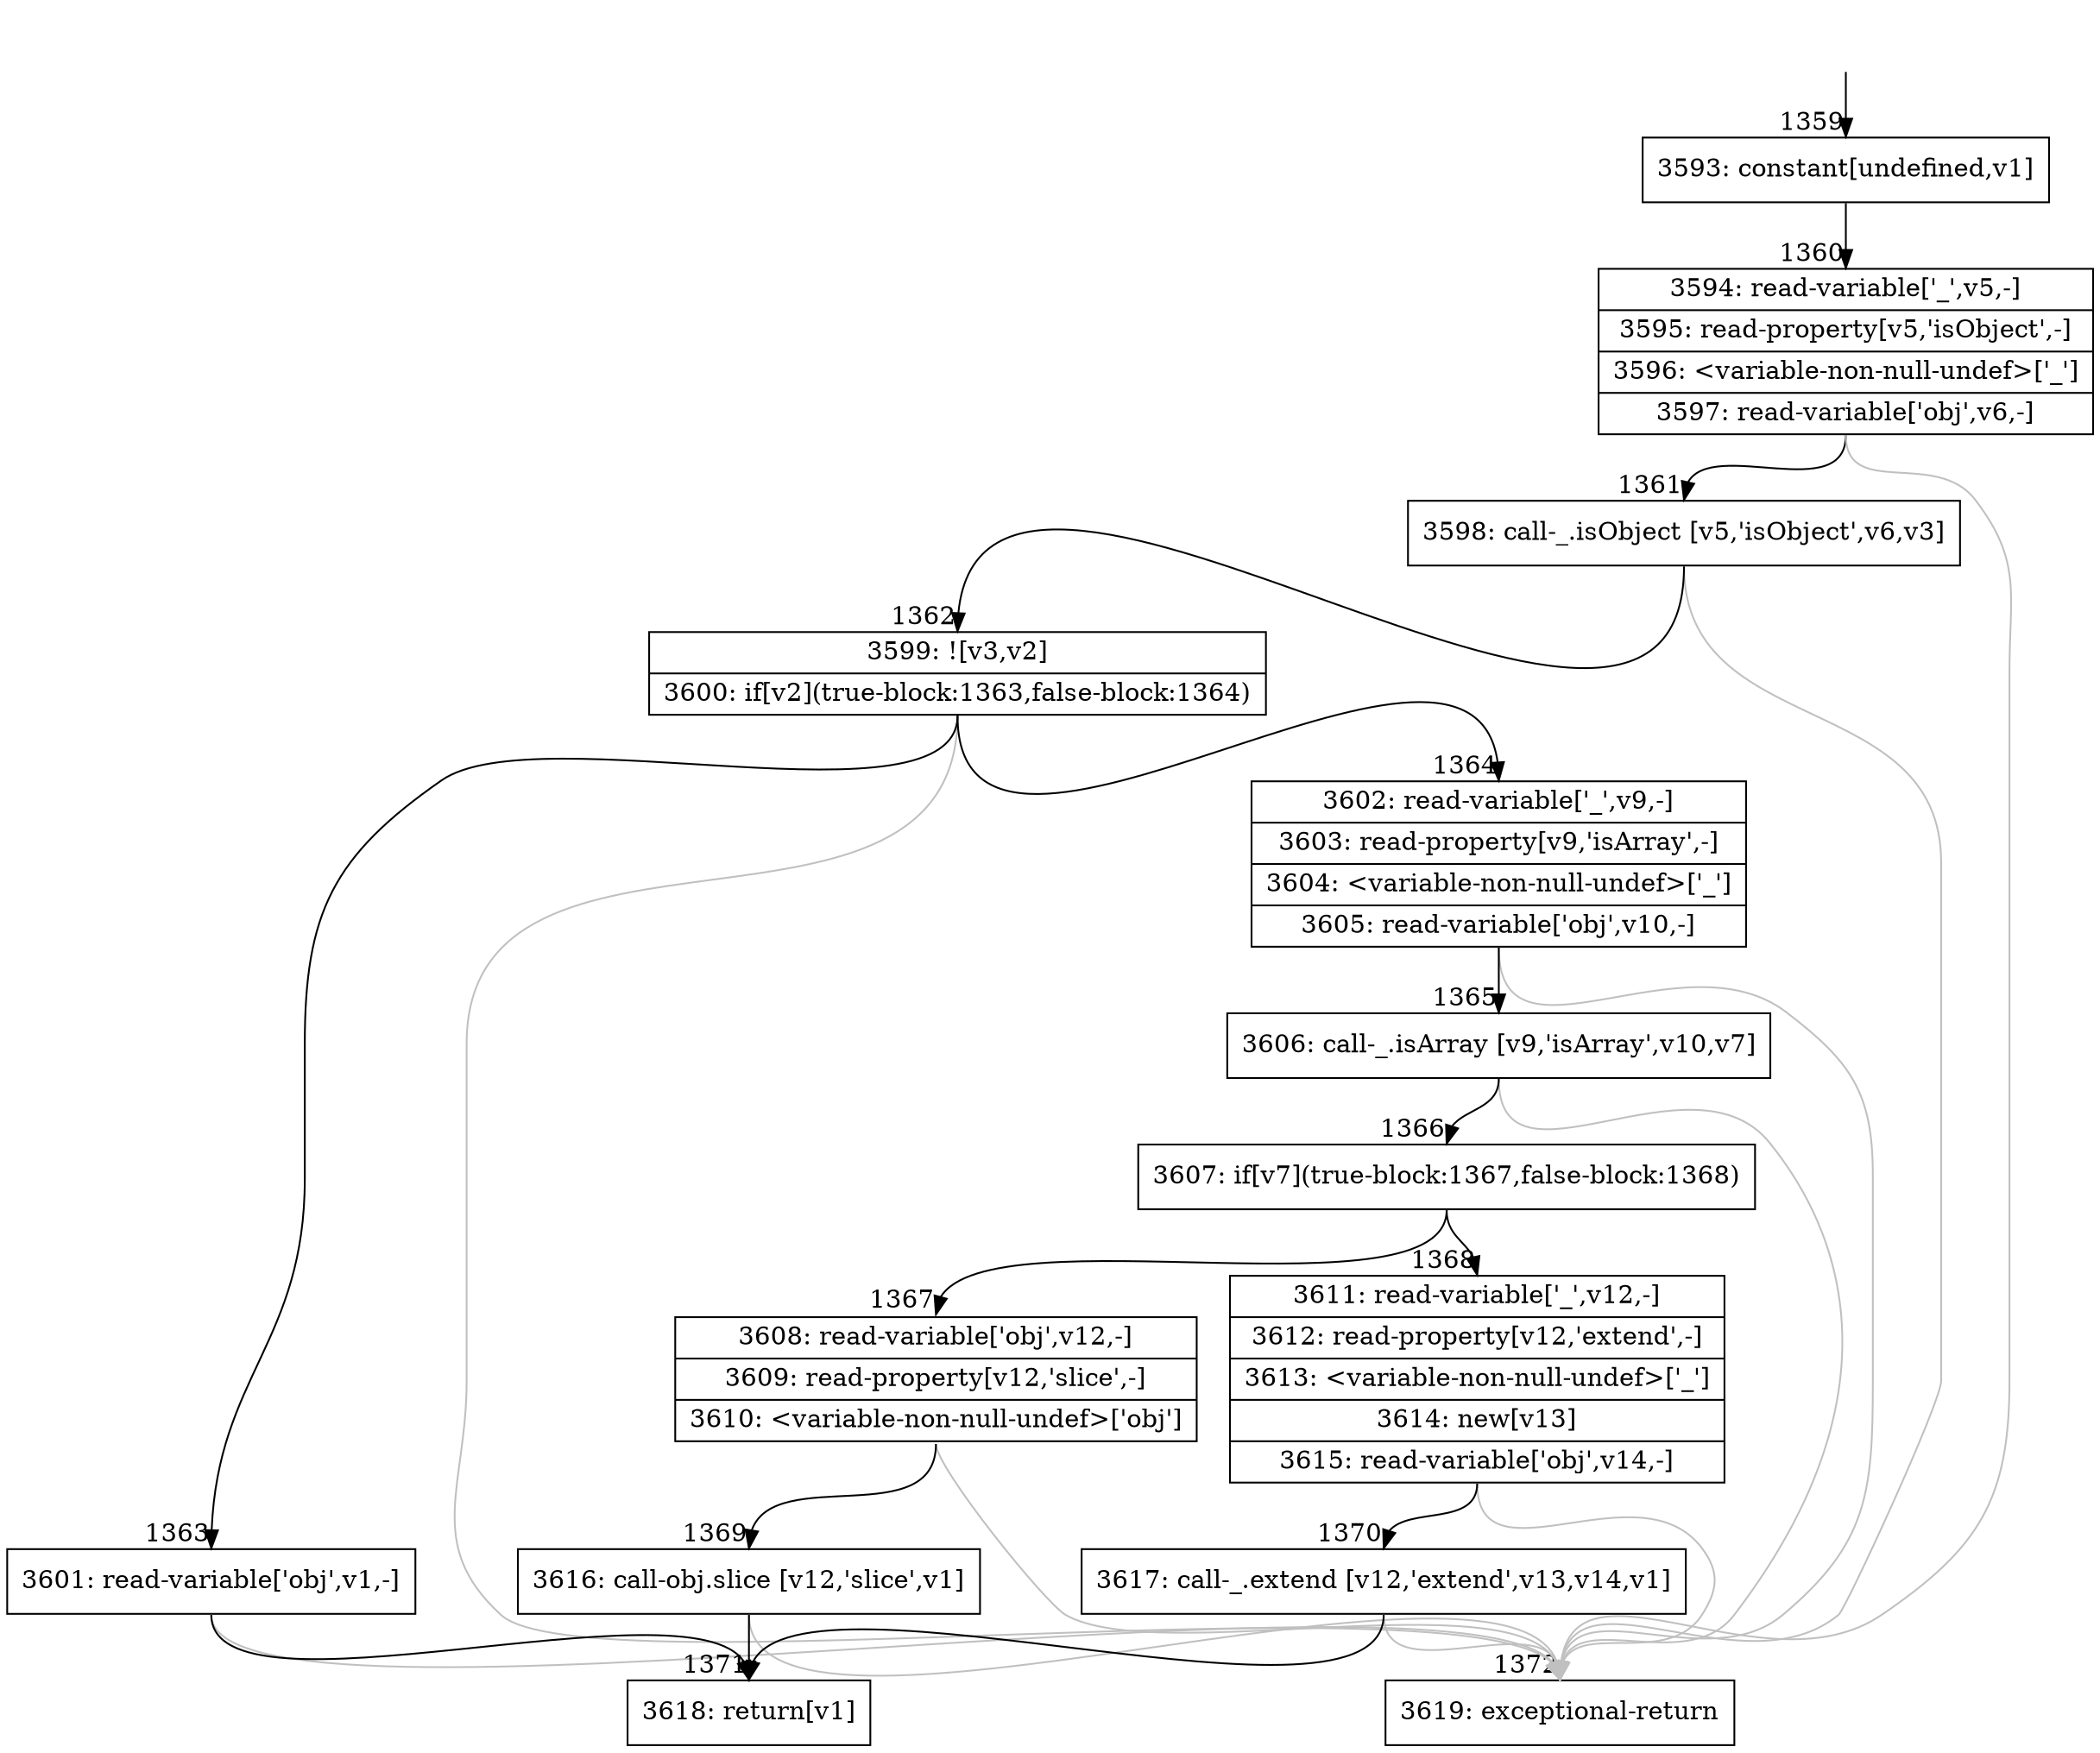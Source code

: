 digraph {
rankdir="TD"
BB_entry115[shape=none,label=""];
BB_entry115 -> BB1359 [tailport=s, headport=n, headlabel="    1359"]
BB1359 [shape=record label="{3593: constant[undefined,v1]}" ] 
BB1359 -> BB1360 [tailport=s, headport=n, headlabel="      1360"]
BB1360 [shape=record label="{3594: read-variable['_',v5,-]|3595: read-property[v5,'isObject',-]|3596: \<variable-non-null-undef\>['_']|3597: read-variable['obj',v6,-]}" ] 
BB1360 -> BB1361 [tailport=s, headport=n, headlabel="      1361"]
BB1360 -> BB1372 [tailport=s, headport=n, color=gray, headlabel="      1372"]
BB1361 [shape=record label="{3598: call-_.isObject [v5,'isObject',v6,v3]}" ] 
BB1361 -> BB1362 [tailport=s, headport=n, headlabel="      1362"]
BB1361 -> BB1372 [tailport=s, headport=n, color=gray]
BB1362 [shape=record label="{3599: ![v3,v2]|3600: if[v2](true-block:1363,false-block:1364)}" ] 
BB1362 -> BB1363 [tailport=s, headport=n, headlabel="      1363"]
BB1362 -> BB1364 [tailport=s, headport=n, headlabel="      1364"]
BB1362 -> BB1372 [tailport=s, headport=n, color=gray]
BB1363 [shape=record label="{3601: read-variable['obj',v1,-]}" ] 
BB1363 -> BB1371 [tailport=s, headport=n, headlabel="      1371"]
BB1363 -> BB1372 [tailport=s, headport=n, color=gray]
BB1364 [shape=record label="{3602: read-variable['_',v9,-]|3603: read-property[v9,'isArray',-]|3604: \<variable-non-null-undef\>['_']|3605: read-variable['obj',v10,-]}" ] 
BB1364 -> BB1365 [tailport=s, headport=n, headlabel="      1365"]
BB1364 -> BB1372 [tailport=s, headport=n, color=gray]
BB1365 [shape=record label="{3606: call-_.isArray [v9,'isArray',v10,v7]}" ] 
BB1365 -> BB1366 [tailport=s, headport=n, headlabel="      1366"]
BB1365 -> BB1372 [tailport=s, headport=n, color=gray]
BB1366 [shape=record label="{3607: if[v7](true-block:1367,false-block:1368)}" ] 
BB1366 -> BB1367 [tailport=s, headport=n, headlabel="      1367"]
BB1366 -> BB1368 [tailport=s, headport=n, headlabel="      1368"]
BB1367 [shape=record label="{3608: read-variable['obj',v12,-]|3609: read-property[v12,'slice',-]|3610: \<variable-non-null-undef\>['obj']}" ] 
BB1367 -> BB1369 [tailport=s, headport=n, headlabel="      1369"]
BB1367 -> BB1372 [tailport=s, headport=n, color=gray]
BB1368 [shape=record label="{3611: read-variable['_',v12,-]|3612: read-property[v12,'extend',-]|3613: \<variable-non-null-undef\>['_']|3614: new[v13]|3615: read-variable['obj',v14,-]}" ] 
BB1368 -> BB1370 [tailport=s, headport=n, headlabel="      1370"]
BB1368 -> BB1372 [tailport=s, headport=n, color=gray]
BB1369 [shape=record label="{3616: call-obj.slice [v12,'slice',v1]}" ] 
BB1369 -> BB1371 [tailport=s, headport=n]
BB1369 -> BB1372 [tailport=s, headport=n, color=gray]
BB1370 [shape=record label="{3617: call-_.extend [v12,'extend',v13,v14,v1]}" ] 
BB1370 -> BB1371 [tailport=s, headport=n]
BB1370 -> BB1372 [tailport=s, headport=n, color=gray]
BB1371 [shape=record label="{3618: return[v1]}" ] 
BB1372 [shape=record label="{3619: exceptional-return}" ] 
//#$~ 1070
}
